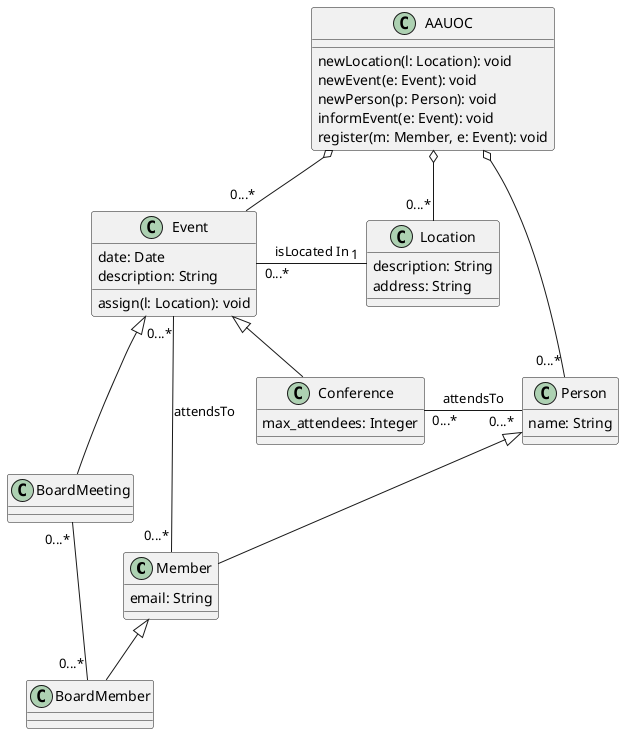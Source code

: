 @startuml
Class Member{
                 {field} email: String
                 }
Class BoardMember{
                 }
Class Event{
           {field} date: Date
           {field} description: String
           {method} assign(l: Location): void
           }
Class Conference{
                {field} max_attendees: Integer
                }
Class BoardMeeting{
                  }
Class Location{
              {field} description: String
              {field} address: String
              }
Class Person{
            {field} name: String
            }
Class AAUOC{
           {method} newLocation(l: Location): void
           {method} newEvent(e: Event): void
           {method} newPerson(p: Person): void
           {method} informEvent(e: Event): void
           {method} register(m: Member, e: Event): void
           }

AAUOC o-- "0...*" Location
AAUOC o-- "0...*" Event
AAUOC o-- "0...*" Person

Event "0...*" - "1" Location : isLocated In

Event <|-- BoardMeeting
Event <|-- Conference

Person <|-- Member
Conference "0...*" - "0...*" Person : attendsTo

Member <|-- BoardMember
Member "0...*" - "0...*" Event : attendsTo

BoardMeeting "0...*" - "0...*" BoardMember

@enduml